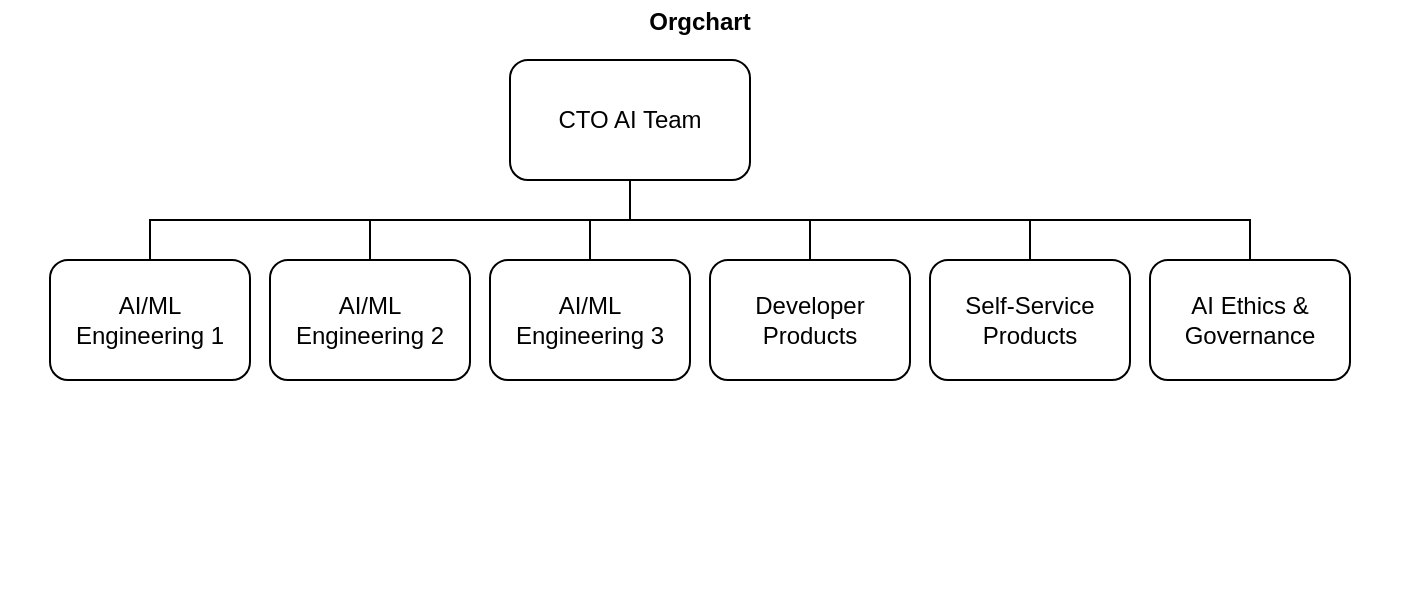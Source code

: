 <mxfile version="20.4.0" type="github">
  <diagram id="HSCq1JUMP35jCvXZXGZu" name="Page-1">
    <mxGraphModel dx="1113" dy="759" grid="1" gridSize="10" guides="1" tooltips="1" connect="1" arrows="1" fold="1" page="1" pageScale="1" pageWidth="827" pageHeight="1169" math="0" shadow="0">
      <root>
        <mxCell id="0" />
        <mxCell id="1" parent="0" />
        <mxCell id="HmV6HnRGmNYSmnqjmHi1-1" value="Orgchart" style="swimlane;startSize=20;horizontal=1;containerType=tree;newEdgeStyle={&quot;edgeStyle&quot;:&quot;elbowEdgeStyle&quot;,&quot;startArrow&quot;:&quot;none&quot;,&quot;endArrow&quot;:&quot;none&quot;};swimlaneLine=0;rounded=0;strokeColor=none;fillColor=none;swimlaneFillColor=none;" vertex="1" parent="1">
          <mxGeometry x="80" y="80" width="700" height="301" as="geometry">
            <mxRectangle x="170" y="89" width="90" height="30" as="alternateBounds" />
          </mxGeometry>
        </mxCell>
        <mxCell id="HmV6HnRGmNYSmnqjmHi1-5" value="AI/ML Engineering 3" style="whiteSpace=wrap;html=1;align=center;verticalAlign=middle;treeFolding=1;treeMoving=1;newEdgeStyle={&quot;edgeStyle&quot;:&quot;elbowEdgeStyle&quot;,&quot;startArrow&quot;:&quot;none&quot;,&quot;endArrow&quot;:&quot;none&quot;};strokeColor=default;rounded=1;" vertex="1" parent="HmV6HnRGmNYSmnqjmHi1-1">
          <mxGeometry x="245" y="130" width="100" height="60" as="geometry" />
        </mxCell>
        <mxCell id="HmV6HnRGmNYSmnqjmHi1-6" value="Self-Service Products" style="whiteSpace=wrap;html=1;align=center;verticalAlign=middle;treeFolding=1;treeMoving=1;newEdgeStyle={&quot;edgeStyle&quot;:&quot;elbowEdgeStyle&quot;,&quot;startArrow&quot;:&quot;none&quot;,&quot;endArrow&quot;:&quot;none&quot;};strokeColor=default;rounded=1;" vertex="1" parent="HmV6HnRGmNYSmnqjmHi1-1">
          <mxGeometry x="465" y="130" width="100" height="60" as="geometry" />
        </mxCell>
        <mxCell id="HmV6HnRGmNYSmnqjmHi1-28" value="AI Ethics &amp;amp; Governance" style="whiteSpace=wrap;html=1;align=center;verticalAlign=middle;treeFolding=1;treeMoving=1;newEdgeStyle={&quot;edgeStyle&quot;:&quot;elbowEdgeStyle&quot;,&quot;startArrow&quot;:&quot;none&quot;,&quot;endArrow&quot;:&quot;none&quot;};rounded=1;strokeColor=default;" vertex="1" parent="HmV6HnRGmNYSmnqjmHi1-1">
          <mxGeometry x="575" y="130" width="100" height="60" as="geometry" />
        </mxCell>
        <mxCell id="HmV6HnRGmNYSmnqjmHi1-43" value="AI/ML Engineering 2" style="whiteSpace=wrap;html=1;align=center;verticalAlign=middle;treeFolding=1;treeMoving=1;newEdgeStyle={&quot;edgeStyle&quot;:&quot;elbowEdgeStyle&quot;,&quot;startArrow&quot;:&quot;none&quot;,&quot;endArrow&quot;:&quot;none&quot;};strokeColor=default;rounded=1;" vertex="1" parent="HmV6HnRGmNYSmnqjmHi1-1">
          <mxGeometry x="135" y="130" width="100" height="60" as="geometry" />
        </mxCell>
        <mxCell id="HmV6HnRGmNYSmnqjmHi1-53" value="Developer Products" style="whiteSpace=wrap;html=1;align=center;verticalAlign=middle;treeFolding=1;treeMoving=1;newEdgeStyle={&quot;edgeStyle&quot;:&quot;elbowEdgeStyle&quot;,&quot;startArrow&quot;:&quot;none&quot;,&quot;endArrow&quot;:&quot;none&quot;};strokeColor=default;rounded=1;" vertex="1" parent="HmV6HnRGmNYSmnqjmHi1-1">
          <mxGeometry x="355" y="130" width="100" height="60" as="geometry" />
        </mxCell>
        <UserObject label="CTO AI Team" treeRoot="1" id="HmV6HnRGmNYSmnqjmHi1-4">
          <mxCell style="whiteSpace=wrap;html=1;align=center;treeFolding=1;treeMoving=1;newEdgeStyle={&quot;edgeStyle&quot;:&quot;elbowEdgeStyle&quot;,&quot;startArrow&quot;:&quot;none&quot;,&quot;endArrow&quot;:&quot;none&quot;};strokeColor=default;rounded=1;" vertex="1" parent="HmV6HnRGmNYSmnqjmHi1-1">
            <mxGeometry x="255" y="30" width="120" height="60" as="geometry" />
          </mxCell>
        </UserObject>
        <mxCell id="HmV6HnRGmNYSmnqjmHi1-2" value="" style="edgeStyle=elbowEdgeStyle;elbow=vertical;startArrow=none;endArrow=none;rounded=0;strokeColor=default;" edge="1" parent="HmV6HnRGmNYSmnqjmHi1-1" source="HmV6HnRGmNYSmnqjmHi1-4" target="HmV6HnRGmNYSmnqjmHi1-5">
          <mxGeometry relative="1" as="geometry" />
        </mxCell>
        <mxCell id="HmV6HnRGmNYSmnqjmHi1-3" value="" style="edgeStyle=elbowEdgeStyle;elbow=vertical;startArrow=none;endArrow=none;rounded=0;strokeColor=default;" edge="1" parent="HmV6HnRGmNYSmnqjmHi1-1" source="HmV6HnRGmNYSmnqjmHi1-4" target="HmV6HnRGmNYSmnqjmHi1-6">
          <mxGeometry relative="1" as="geometry" />
        </mxCell>
        <mxCell id="HmV6HnRGmNYSmnqjmHi1-27" value="" style="edgeStyle=elbowEdgeStyle;elbow=vertical;startArrow=none;endArrow=none;rounded=0;strokeColor=default;" edge="1" target="HmV6HnRGmNYSmnqjmHi1-28" source="HmV6HnRGmNYSmnqjmHi1-4" parent="HmV6HnRGmNYSmnqjmHi1-1">
          <mxGeometry relative="1" as="geometry">
            <mxPoint x="615" y="170" as="sourcePoint" />
          </mxGeometry>
        </mxCell>
        <mxCell id="HmV6HnRGmNYSmnqjmHi1-42" value="" style="edgeStyle=elbowEdgeStyle;elbow=vertical;startArrow=none;endArrow=none;rounded=0;strokeColor=default;" edge="1" target="HmV6HnRGmNYSmnqjmHi1-43" source="HmV6HnRGmNYSmnqjmHi1-4" parent="HmV6HnRGmNYSmnqjmHi1-1">
          <mxGeometry relative="1" as="geometry">
            <mxPoint x="615" y="179" as="sourcePoint" />
          </mxGeometry>
        </mxCell>
        <mxCell id="HmV6HnRGmNYSmnqjmHi1-52" value="" style="edgeStyle=elbowEdgeStyle;elbow=vertical;startArrow=none;endArrow=none;rounded=0;strokeColor=default;" edge="1" target="HmV6HnRGmNYSmnqjmHi1-53" source="HmV6HnRGmNYSmnqjmHi1-4" parent="HmV6HnRGmNYSmnqjmHi1-1">
          <mxGeometry relative="1" as="geometry">
            <mxPoint x="675" y="170" as="sourcePoint" />
          </mxGeometry>
        </mxCell>
        <mxCell id="HmV6HnRGmNYSmnqjmHi1-54" value="" style="edgeStyle=elbowEdgeStyle;elbow=vertical;startArrow=none;endArrow=none;rounded=0;strokeColor=default;" edge="1" target="HmV6HnRGmNYSmnqjmHi1-55" source="HmV6HnRGmNYSmnqjmHi1-4" parent="HmV6HnRGmNYSmnqjmHi1-1">
          <mxGeometry relative="1" as="geometry">
            <mxPoint x="395" y="170" as="sourcePoint" />
          </mxGeometry>
        </mxCell>
        <mxCell id="HmV6HnRGmNYSmnqjmHi1-55" value="AI/ML Engineering 1" style="whiteSpace=wrap;html=1;align=center;verticalAlign=middle;treeFolding=1;treeMoving=1;newEdgeStyle={&quot;edgeStyle&quot;:&quot;elbowEdgeStyle&quot;,&quot;startArrow&quot;:&quot;none&quot;,&quot;endArrow&quot;:&quot;none&quot;};strokeColor=default;rounded=1;" vertex="1" parent="HmV6HnRGmNYSmnqjmHi1-1">
          <mxGeometry x="25" y="130" width="100" height="60" as="geometry" />
        </mxCell>
      </root>
    </mxGraphModel>
  </diagram>
</mxfile>
